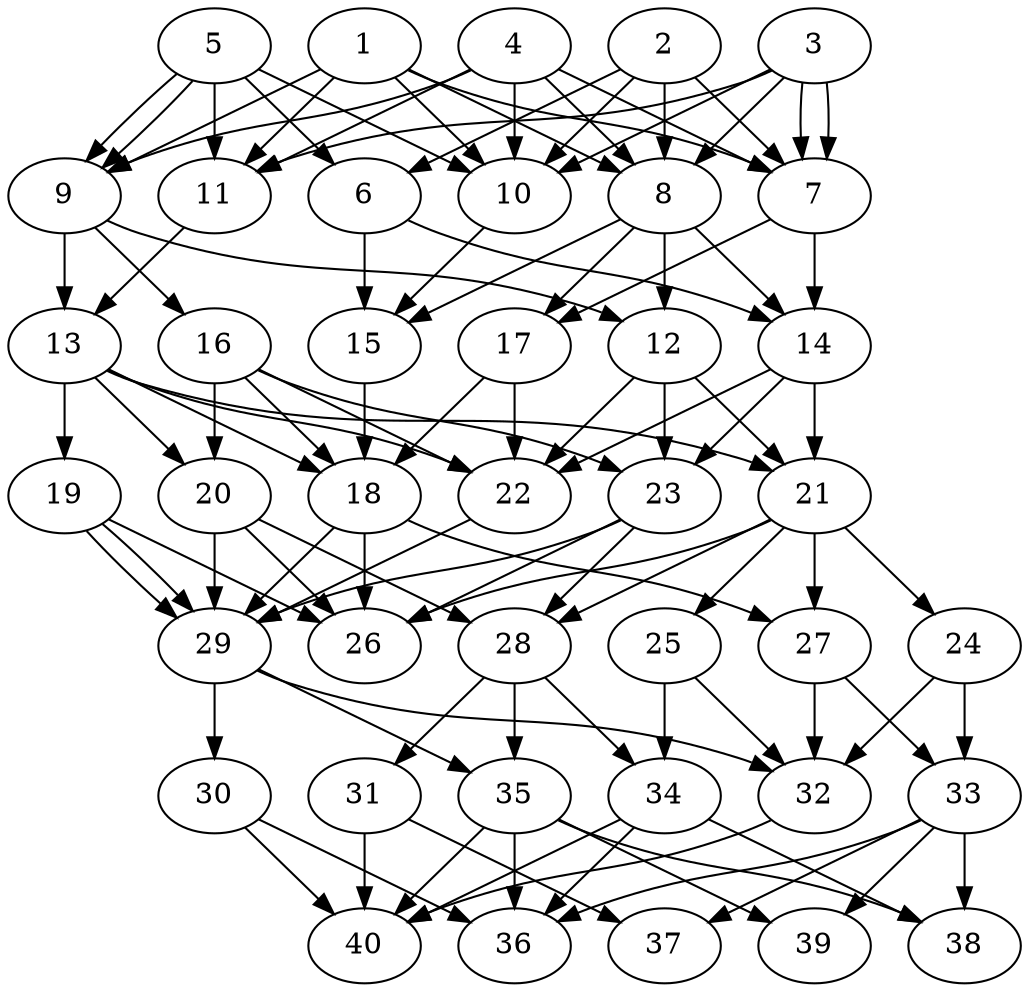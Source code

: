 // DAG automatically generated by daggen at Thu Oct  3 14:06:49 2019
// ./daggen --dot -n 40 --ccr 0.5 --fat 0.5 --regular 0.9 --density 0.9 --mindata 5242880 --maxdata 52428800 
digraph G {
  1 [size="39366656", alpha="0.19", expect_size="19683328"] 
  1 -> 7 [size ="19683328"]
  1 -> 8 [size ="19683328"]
  1 -> 9 [size ="19683328"]
  1 -> 10 [size ="19683328"]
  1 -> 11 [size ="19683328"]
  2 [size="80644096", alpha="0.12", expect_size="40322048"] 
  2 -> 6 [size ="40322048"]
  2 -> 7 [size ="40322048"]
  2 -> 8 [size ="40322048"]
  2 -> 10 [size ="40322048"]
  3 [size="77369344", alpha="0.01", expect_size="38684672"] 
  3 -> 7 [size ="38684672"]
  3 -> 7 [size ="38684672"]
  3 -> 8 [size ="38684672"]
  3 -> 10 [size ="38684672"]
  3 -> 11 [size ="38684672"]
  4 [size="75026432", alpha="0.03", expect_size="37513216"] 
  4 -> 7 [size ="37513216"]
  4 -> 8 [size ="37513216"]
  4 -> 9 [size ="37513216"]
  4 -> 10 [size ="37513216"]
  4 -> 11 [size ="37513216"]
  5 [size="84367360", alpha="0.01", expect_size="42183680"] 
  5 -> 6 [size ="42183680"]
  5 -> 9 [size ="42183680"]
  5 -> 9 [size ="42183680"]
  5 -> 10 [size ="42183680"]
  5 -> 11 [size ="42183680"]
  6 [size="19310592", alpha="0.01", expect_size="9655296"] 
  6 -> 14 [size ="9655296"]
  6 -> 15 [size ="9655296"]
  7 [size="62314496", alpha="0.14", expect_size="31157248"] 
  7 -> 14 [size ="31157248"]
  7 -> 17 [size ="31157248"]
  8 [size="53176320", alpha="0.06", expect_size="26588160"] 
  8 -> 12 [size ="26588160"]
  8 -> 14 [size ="26588160"]
  8 -> 15 [size ="26588160"]
  8 -> 17 [size ="26588160"]
  9 [size="88813568", alpha="0.17", expect_size="44406784"] 
  9 -> 12 [size ="44406784"]
  9 -> 13 [size ="44406784"]
  9 -> 16 [size ="44406784"]
  10 [size="88481792", alpha="0.16", expect_size="44240896"] 
  10 -> 15 [size ="44240896"]
  11 [size="23844864", alpha="0.14", expect_size="11922432"] 
  11 -> 13 [size ="11922432"]
  12 [size="18393088", alpha="0.19", expect_size="9196544"] 
  12 -> 21 [size ="9196544"]
  12 -> 22 [size ="9196544"]
  12 -> 23 [size ="9196544"]
  13 [size="72882176", alpha="0.11", expect_size="36441088"] 
  13 -> 18 [size ="36441088"]
  13 -> 19 [size ="36441088"]
  13 -> 20 [size ="36441088"]
  13 -> 21 [size ="36441088"]
  13 -> 22 [size ="36441088"]
  14 [size="75900928", alpha="0.10", expect_size="37950464"] 
  14 -> 21 [size ="37950464"]
  14 -> 22 [size ="37950464"]
  14 -> 23 [size ="37950464"]
  15 [size="90826752", alpha="0.03", expect_size="45413376"] 
  15 -> 18 [size ="45413376"]
  16 [size="95102976", alpha="0.10", expect_size="47551488"] 
  16 -> 18 [size ="47551488"]
  16 -> 20 [size ="47551488"]
  16 -> 22 [size ="47551488"]
  16 -> 23 [size ="47551488"]
  17 [size="97847296", alpha="0.11", expect_size="48923648"] 
  17 -> 18 [size ="48923648"]
  17 -> 22 [size ="48923648"]
  18 [size="68638720", alpha="0.17", expect_size="34319360"] 
  18 -> 26 [size ="34319360"]
  18 -> 27 [size ="34319360"]
  18 -> 29 [size ="34319360"]
  19 [size="95088640", alpha="0.16", expect_size="47544320"] 
  19 -> 26 [size ="47544320"]
  19 -> 29 [size ="47544320"]
  19 -> 29 [size ="47544320"]
  20 [size="79841280", alpha="0.05", expect_size="39920640"] 
  20 -> 26 [size ="39920640"]
  20 -> 28 [size ="39920640"]
  20 -> 29 [size ="39920640"]
  21 [size="62070784", alpha="0.00", expect_size="31035392"] 
  21 -> 24 [size ="31035392"]
  21 -> 25 [size ="31035392"]
  21 -> 26 [size ="31035392"]
  21 -> 27 [size ="31035392"]
  21 -> 28 [size ="31035392"]
  22 [size="32192512", alpha="0.11", expect_size="16096256"] 
  22 -> 29 [size ="16096256"]
  23 [size="27926528", alpha="0.15", expect_size="13963264"] 
  23 -> 26 [size ="13963264"]
  23 -> 28 [size ="13963264"]
  23 -> 29 [size ="13963264"]
  24 [size="80322560", alpha="0.13", expect_size="40161280"] 
  24 -> 32 [size ="40161280"]
  24 -> 33 [size ="40161280"]
  25 [size="34400256", alpha="0.07", expect_size="17200128"] 
  25 -> 32 [size ="17200128"]
  25 -> 34 [size ="17200128"]
  26 [size="46929920", alpha="0.02", expect_size="23464960"] 
  27 [size="95733760", alpha="0.09", expect_size="47866880"] 
  27 -> 32 [size ="47866880"]
  27 -> 33 [size ="47866880"]
  28 [size="52924416", alpha="0.05", expect_size="26462208"] 
  28 -> 31 [size ="26462208"]
  28 -> 34 [size ="26462208"]
  28 -> 35 [size ="26462208"]
  29 [size="38047744", alpha="0.17", expect_size="19023872"] 
  29 -> 30 [size ="19023872"]
  29 -> 32 [size ="19023872"]
  29 -> 35 [size ="19023872"]
  30 [size="18579456", alpha="0.05", expect_size="9289728"] 
  30 -> 36 [size ="9289728"]
  30 -> 40 [size ="9289728"]
  31 [size="42575872", alpha="0.17", expect_size="21287936"] 
  31 -> 37 [size ="21287936"]
  31 -> 40 [size ="21287936"]
  32 [size="44546048", alpha="0.10", expect_size="22273024"] 
  32 -> 40 [size ="22273024"]
  33 [size="94648320", alpha="0.17", expect_size="47324160"] 
  33 -> 36 [size ="47324160"]
  33 -> 37 [size ="47324160"]
  33 -> 38 [size ="47324160"]
  33 -> 39 [size ="47324160"]
  34 [size="71026688", alpha="0.17", expect_size="35513344"] 
  34 -> 36 [size ="35513344"]
  34 -> 38 [size ="35513344"]
  34 -> 40 [size ="35513344"]
  35 [size="38219776", alpha="0.14", expect_size="19109888"] 
  35 -> 36 [size ="19109888"]
  35 -> 38 [size ="19109888"]
  35 -> 39 [size ="19109888"]
  35 -> 40 [size ="19109888"]
  36 [size="70113280", alpha="0.10", expect_size="35056640"] 
  37 [size="81160192", alpha="0.04", expect_size="40580096"] 
  38 [size="28819456", alpha="0.10", expect_size="14409728"] 
  39 [size="50153472", alpha="0.14", expect_size="25076736"] 
  40 [size="34750464", alpha="0.13", expect_size="17375232"] 
}
